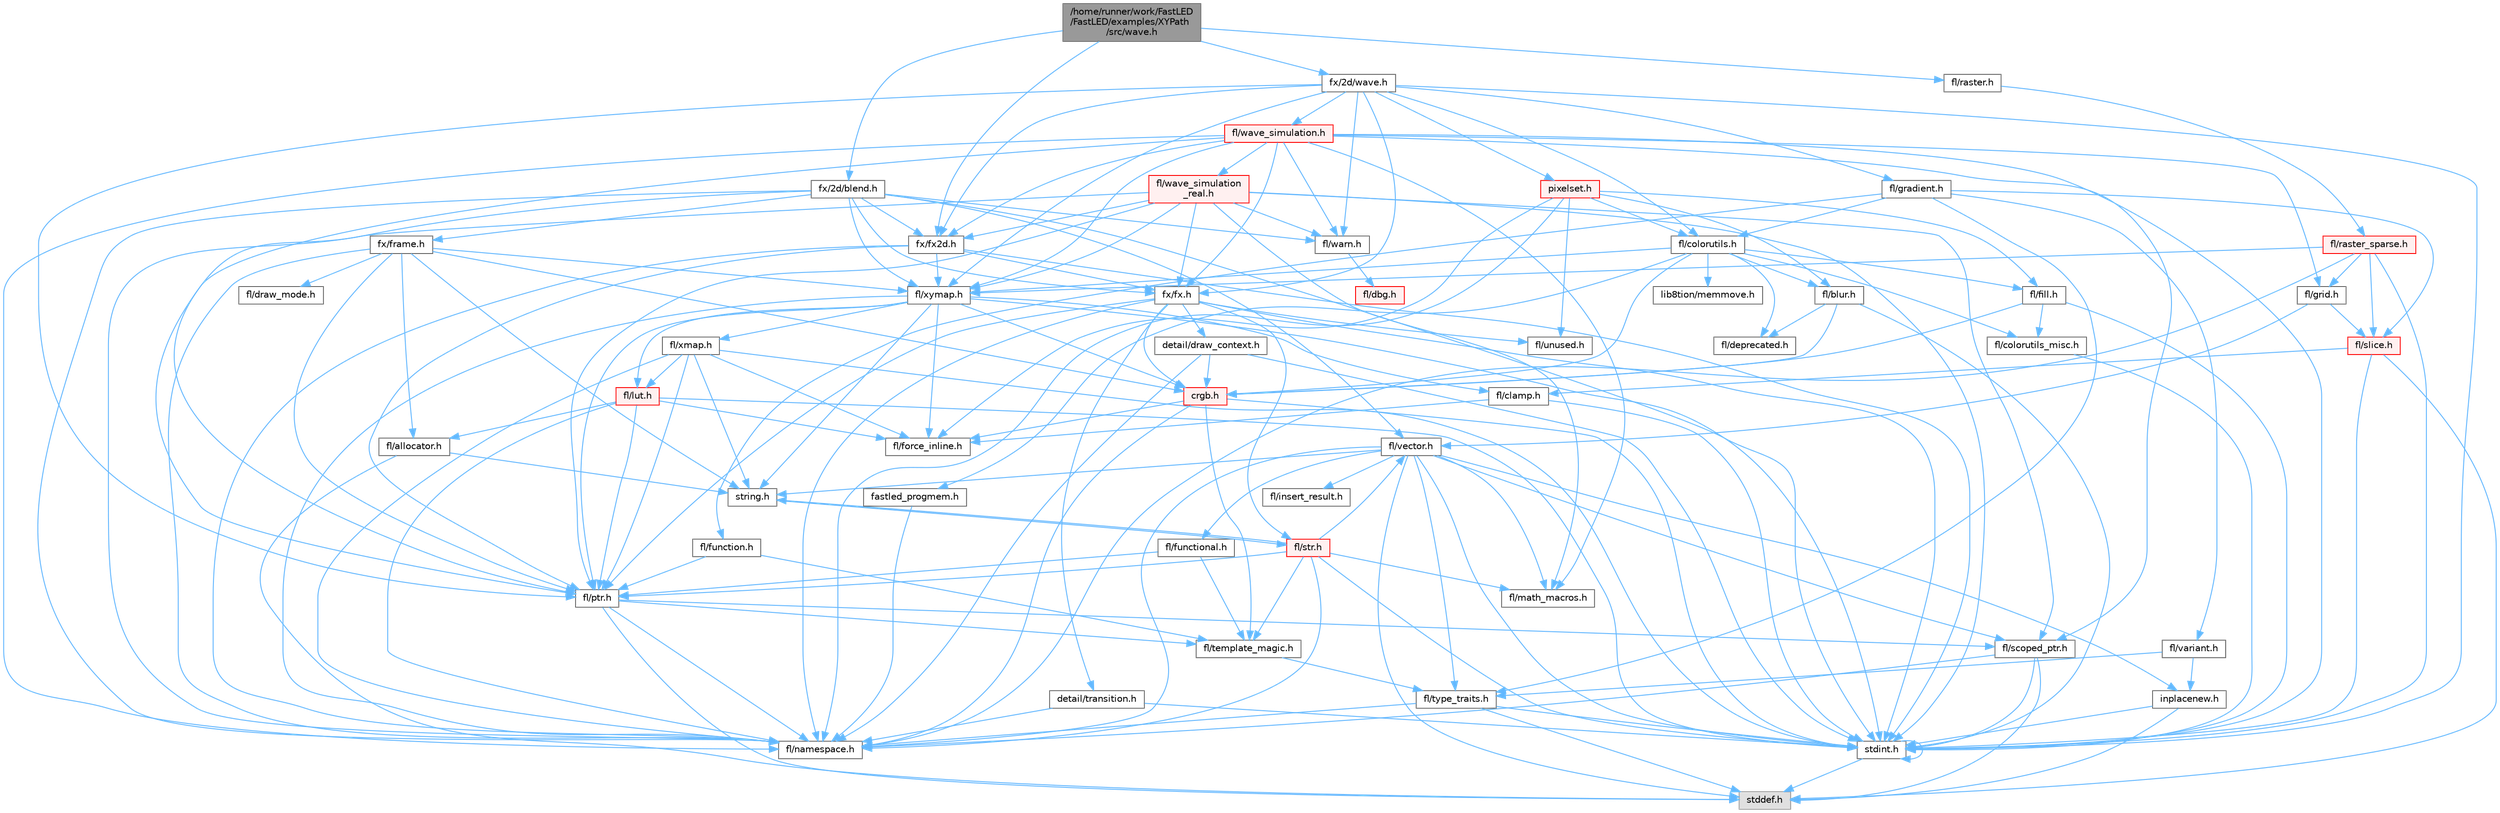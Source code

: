 digraph "/home/runner/work/FastLED/FastLED/examples/XYPath/src/wave.h"
{
 // INTERACTIVE_SVG=YES
 // LATEX_PDF_SIZE
  bgcolor="transparent";
  edge [fontname=Helvetica,fontsize=10,labelfontname=Helvetica,labelfontsize=10];
  node [fontname=Helvetica,fontsize=10,shape=box,height=0.2,width=0.4];
  Node1 [id="Node000001",label="/home/runner/work/FastLED\l/FastLED/examples/XYPath\l/src/wave.h",height=0.2,width=0.4,color="gray40", fillcolor="grey60", style="filled", fontcolor="black",tooltip=" "];
  Node1 -> Node2 [id="edge1_Node000001_Node000002",color="steelblue1",style="solid",tooltip=" "];
  Node2 [id="Node000002",label="fx/2d/blend.h",height=0.2,width=0.4,color="grey40", fillcolor="white", style="filled",URL="$d8/d4e/blend_8h.html",tooltip=" "];
  Node2 -> Node3 [id="edge2_Node000002_Node000003",color="steelblue1",style="solid",tooltip=" "];
  Node3 [id="Node000003",label="stdint.h",height=0.2,width=0.4,color="grey40", fillcolor="white", style="filled",URL="$df/dd8/stdint_8h.html",tooltip=" "];
  Node3 -> Node4 [id="edge3_Node000003_Node000004",color="steelblue1",style="solid",tooltip=" "];
  Node4 [id="Node000004",label="stddef.h",height=0.2,width=0.4,color="grey60", fillcolor="#E0E0E0", style="filled",tooltip=" "];
  Node3 -> Node3 [id="edge4_Node000003_Node000003",color="steelblue1",style="solid",tooltip=" "];
  Node2 -> Node5 [id="edge5_Node000002_Node000005",color="steelblue1",style="solid",tooltip=" "];
  Node5 [id="Node000005",label="fl/namespace.h",height=0.2,width=0.4,color="grey40", fillcolor="white", style="filled",URL="$df/d2a/namespace_8h.html",tooltip="Implements the FastLED namespace macros."];
  Node2 -> Node6 [id="edge6_Node000002_Node000006",color="steelblue1",style="solid",tooltip=" "];
  Node6 [id="Node000006",label="fl/ptr.h",height=0.2,width=0.4,color="grey40", fillcolor="white", style="filled",URL="$dd/d98/ptr_8h.html",tooltip=" "];
  Node6 -> Node4 [id="edge7_Node000006_Node000004",color="steelblue1",style="solid",tooltip=" "];
  Node6 -> Node5 [id="edge8_Node000006_Node000005",color="steelblue1",style="solid",tooltip=" "];
  Node6 -> Node7 [id="edge9_Node000006_Node000007",color="steelblue1",style="solid",tooltip=" "];
  Node7 [id="Node000007",label="fl/scoped_ptr.h",height=0.2,width=0.4,color="grey40", fillcolor="white", style="filled",URL="$d0/d44/scoped__ptr_8h.html",tooltip=" "];
  Node7 -> Node4 [id="edge10_Node000007_Node000004",color="steelblue1",style="solid",tooltip=" "];
  Node7 -> Node3 [id="edge11_Node000007_Node000003",color="steelblue1",style="solid",tooltip=" "];
  Node7 -> Node5 [id="edge12_Node000007_Node000005",color="steelblue1",style="solid",tooltip=" "];
  Node6 -> Node8 [id="edge13_Node000006_Node000008",color="steelblue1",style="solid",tooltip=" "];
  Node8 [id="Node000008",label="fl/template_magic.h",height=0.2,width=0.4,color="grey40", fillcolor="white", style="filled",URL="$d8/d0c/template__magic_8h.html",tooltip=" "];
  Node8 -> Node9 [id="edge14_Node000008_Node000009",color="steelblue1",style="solid",tooltip=" "];
  Node9 [id="Node000009",label="fl/type_traits.h",height=0.2,width=0.4,color="grey40", fillcolor="white", style="filled",URL="$df/d63/type__traits_8h.html",tooltip=" "];
  Node9 -> Node4 [id="edge15_Node000009_Node000004",color="steelblue1",style="solid",tooltip=" "];
  Node9 -> Node3 [id="edge16_Node000009_Node000003",color="steelblue1",style="solid",tooltip=" "];
  Node9 -> Node5 [id="edge17_Node000009_Node000005",color="steelblue1",style="solid",tooltip=" "];
  Node2 -> Node10 [id="edge18_Node000002_Node000010",color="steelblue1",style="solid",tooltip=" "];
  Node10 [id="Node000010",label="fl/vector.h",height=0.2,width=0.4,color="grey40", fillcolor="white", style="filled",URL="$d6/d68/vector_8h.html",tooltip=" "];
  Node10 -> Node4 [id="edge19_Node000010_Node000004",color="steelblue1",style="solid",tooltip=" "];
  Node10 -> Node3 [id="edge20_Node000010_Node000003",color="steelblue1",style="solid",tooltip=" "];
  Node10 -> Node11 [id="edge21_Node000010_Node000011",color="steelblue1",style="solid",tooltip=" "];
  Node11 [id="Node000011",label="string.h",height=0.2,width=0.4,color="grey40", fillcolor="white", style="filled",URL="$da/d66/string_8h.html",tooltip=" "];
  Node11 -> Node12 [id="edge22_Node000011_Node000012",color="steelblue1",style="solid",tooltip=" "];
  Node12 [id="Node000012",label="fl/str.h",height=0.2,width=0.4,color="red", fillcolor="#FFF0F0", style="filled",URL="$d1/d93/str_8h.html",tooltip=" "];
  Node12 -> Node3 [id="edge23_Node000012_Node000003",color="steelblue1",style="solid",tooltip=" "];
  Node12 -> Node11 [id="edge24_Node000012_Node000011",color="steelblue1",style="solid",tooltip=" "];
  Node12 -> Node18 [id="edge25_Node000012_Node000018",color="steelblue1",style="solid",tooltip=" "];
  Node18 [id="Node000018",label="fl/math_macros.h",height=0.2,width=0.4,color="grey40", fillcolor="white", style="filled",URL="$d8/db8/math__macros_8h.html",tooltip=" "];
  Node12 -> Node5 [id="edge26_Node000012_Node000005",color="steelblue1",style="solid",tooltip=" "];
  Node12 -> Node6 [id="edge27_Node000012_Node000006",color="steelblue1",style="solid",tooltip=" "];
  Node12 -> Node8 [id="edge28_Node000012_Node000008",color="steelblue1",style="solid",tooltip=" "];
  Node12 -> Node10 [id="edge29_Node000012_Node000010",color="steelblue1",style="solid",tooltip=" "];
  Node10 -> Node19 [id="edge30_Node000010_Node000019",color="steelblue1",style="solid",tooltip=" "];
  Node19 [id="Node000019",label="fl/functional.h",height=0.2,width=0.4,color="grey40", fillcolor="white", style="filled",URL="$d8/dea/functional_8h.html",tooltip=" "];
  Node19 -> Node6 [id="edge31_Node000019_Node000006",color="steelblue1",style="solid",tooltip=" "];
  Node19 -> Node8 [id="edge32_Node000019_Node000008",color="steelblue1",style="solid",tooltip=" "];
  Node10 -> Node20 [id="edge33_Node000010_Node000020",color="steelblue1",style="solid",tooltip=" "];
  Node20 [id="Node000020",label="fl/insert_result.h",height=0.2,width=0.4,color="grey40", fillcolor="white", style="filled",URL="$d1/d22/insert__result_8h.html",tooltip=" "];
  Node10 -> Node18 [id="edge34_Node000010_Node000018",color="steelblue1",style="solid",tooltip=" "];
  Node10 -> Node5 [id="edge35_Node000010_Node000005",color="steelblue1",style="solid",tooltip=" "];
  Node10 -> Node7 [id="edge36_Node000010_Node000007",color="steelblue1",style="solid",tooltip=" "];
  Node10 -> Node9 [id="edge37_Node000010_Node000009",color="steelblue1",style="solid",tooltip=" "];
  Node10 -> Node21 [id="edge38_Node000010_Node000021",color="steelblue1",style="solid",tooltip=" "];
  Node21 [id="Node000021",label="inplacenew.h",height=0.2,width=0.4,color="grey40", fillcolor="white", style="filled",URL="$db/d36/inplacenew_8h.html",tooltip=" "];
  Node21 -> Node4 [id="edge39_Node000021_Node000004",color="steelblue1",style="solid",tooltip=" "];
  Node21 -> Node3 [id="edge40_Node000021_Node000003",color="steelblue1",style="solid",tooltip=" "];
  Node2 -> Node22 [id="edge41_Node000002_Node000022",color="steelblue1",style="solid",tooltip=" "];
  Node22 [id="Node000022",label="fl/warn.h",height=0.2,width=0.4,color="grey40", fillcolor="white", style="filled",URL="$de/d77/warn_8h.html",tooltip=" "];
  Node22 -> Node23 [id="edge42_Node000022_Node000023",color="steelblue1",style="solid",tooltip=" "];
  Node23 [id="Node000023",label="fl/dbg.h",height=0.2,width=0.4,color="red", fillcolor="#FFF0F0", style="filled",URL="$d6/d01/dbg_8h.html",tooltip=" "];
  Node2 -> Node29 [id="edge43_Node000002_Node000029",color="steelblue1",style="solid",tooltip=" "];
  Node29 [id="Node000029",label="fl/xymap.h",height=0.2,width=0.4,color="grey40", fillcolor="white", style="filled",URL="$da/d61/xymap_8h.html",tooltip=" "];
  Node29 -> Node3 [id="edge44_Node000029_Node000003",color="steelblue1",style="solid",tooltip=" "];
  Node29 -> Node11 [id="edge45_Node000029_Node000011",color="steelblue1",style="solid",tooltip=" "];
  Node29 -> Node25 [id="edge46_Node000029_Node000025",color="steelblue1",style="solid",tooltip=" "];
  Node25 [id="Node000025",label="crgb.h",height=0.2,width=0.4,color="red", fillcolor="#FFF0F0", style="filled",URL="$db/dd1/crgb_8h.html",tooltip="Defines the red, green, and blue (RGB) pixel struct."];
  Node25 -> Node3 [id="edge47_Node000025_Node000003",color="steelblue1",style="solid",tooltip=" "];
  Node25 -> Node5 [id="edge48_Node000025_Node000005",color="steelblue1",style="solid",tooltip=" "];
  Node25 -> Node16 [id="edge49_Node000025_Node000016",color="steelblue1",style="solid",tooltip=" "];
  Node16 [id="Node000016",label="fl/force_inline.h",height=0.2,width=0.4,color="grey40", fillcolor="white", style="filled",URL="$d4/d64/force__inline_8h.html",tooltip=" "];
  Node25 -> Node8 [id="edge50_Node000025_Node000008",color="steelblue1",style="solid",tooltip=" "];
  Node29 -> Node15 [id="edge51_Node000029_Node000015",color="steelblue1",style="solid",tooltip=" "];
  Node15 [id="Node000015",label="fl/clamp.h",height=0.2,width=0.4,color="grey40", fillcolor="white", style="filled",URL="$d6/dd3/clamp_8h.html",tooltip=" "];
  Node15 -> Node3 [id="edge52_Node000015_Node000003",color="steelblue1",style="solid",tooltip=" "];
  Node15 -> Node16 [id="edge53_Node000015_Node000016",color="steelblue1",style="solid",tooltip=" "];
  Node29 -> Node16 [id="edge54_Node000029_Node000016",color="steelblue1",style="solid",tooltip=" "];
  Node29 -> Node30 [id="edge55_Node000029_Node000030",color="steelblue1",style="solid",tooltip=" "];
  Node30 [id="Node000030",label="fl/lut.h",height=0.2,width=0.4,color="red", fillcolor="#FFF0F0", style="filled",URL="$db/d54/lut_8h.html",tooltip=" "];
  Node30 -> Node31 [id="edge56_Node000030_Node000031",color="steelblue1",style="solid",tooltip=" "];
  Node31 [id="Node000031",label="fl/allocator.h",height=0.2,width=0.4,color="grey40", fillcolor="white", style="filled",URL="$da/da9/allocator_8h.html",tooltip=" "];
  Node31 -> Node4 [id="edge57_Node000031_Node000004",color="steelblue1",style="solid",tooltip=" "];
  Node31 -> Node11 [id="edge58_Node000031_Node000011",color="steelblue1",style="solid",tooltip=" "];
  Node30 -> Node16 [id="edge59_Node000030_Node000016",color="steelblue1",style="solid",tooltip=" "];
  Node30 -> Node6 [id="edge60_Node000030_Node000006",color="steelblue1",style="solid",tooltip=" "];
  Node30 -> Node3 [id="edge61_Node000030_Node000003",color="steelblue1",style="solid",tooltip=" "];
  Node30 -> Node5 [id="edge62_Node000030_Node000005",color="steelblue1",style="solid",tooltip=" "];
  Node29 -> Node5 [id="edge63_Node000029_Node000005",color="steelblue1",style="solid",tooltip=" "];
  Node29 -> Node6 [id="edge64_Node000029_Node000006",color="steelblue1",style="solid",tooltip=" "];
  Node29 -> Node32 [id="edge65_Node000029_Node000032",color="steelblue1",style="solid",tooltip=" "];
  Node32 [id="Node000032",label="fl/xmap.h",height=0.2,width=0.4,color="grey40", fillcolor="white", style="filled",URL="$dd/dcc/xmap_8h.html",tooltip=" "];
  Node32 -> Node3 [id="edge66_Node000032_Node000003",color="steelblue1",style="solid",tooltip=" "];
  Node32 -> Node11 [id="edge67_Node000032_Node000011",color="steelblue1",style="solid",tooltip=" "];
  Node32 -> Node16 [id="edge68_Node000032_Node000016",color="steelblue1",style="solid",tooltip=" "];
  Node32 -> Node30 [id="edge69_Node000032_Node000030",color="steelblue1",style="solid",tooltip=" "];
  Node32 -> Node6 [id="edge70_Node000032_Node000006",color="steelblue1",style="solid",tooltip=" "];
  Node32 -> Node5 [id="edge71_Node000032_Node000005",color="steelblue1",style="solid",tooltip=" "];
  Node2 -> Node33 [id="edge72_Node000002_Node000033",color="steelblue1",style="solid",tooltip=" "];
  Node33 [id="Node000033",label="fx/frame.h",height=0.2,width=0.4,color="grey40", fillcolor="white", style="filled",URL="$df/d7d/frame_8h.html",tooltip=" "];
  Node33 -> Node11 [id="edge73_Node000033_Node000011",color="steelblue1",style="solid",tooltip=" "];
  Node33 -> Node25 [id="edge74_Node000033_Node000025",color="steelblue1",style="solid",tooltip=" "];
  Node33 -> Node5 [id="edge75_Node000033_Node000005",color="steelblue1",style="solid",tooltip=" "];
  Node33 -> Node6 [id="edge76_Node000033_Node000006",color="steelblue1",style="solid",tooltip=" "];
  Node33 -> Node29 [id="edge77_Node000033_Node000029",color="steelblue1",style="solid",tooltip=" "];
  Node33 -> Node31 [id="edge78_Node000033_Node000031",color="steelblue1",style="solid",tooltip=" "];
  Node33 -> Node34 [id="edge79_Node000033_Node000034",color="steelblue1",style="solid",tooltip=" "];
  Node34 [id="Node000034",label="fl/draw_mode.h",height=0.2,width=0.4,color="grey40", fillcolor="white", style="filled",URL="$d9/d35/draw__mode_8h.html",tooltip=" "];
  Node2 -> Node35 [id="edge80_Node000002_Node000035",color="steelblue1",style="solid",tooltip=" "];
  Node35 [id="Node000035",label="fx/fx.h",height=0.2,width=0.4,color="grey40", fillcolor="white", style="filled",URL="$df/d44/src_2fx_2fx_8h.html",tooltip=" "];
  Node35 -> Node3 [id="edge81_Node000035_Node000003",color="steelblue1",style="solid",tooltip=" "];
  Node35 -> Node25 [id="edge82_Node000035_Node000025",color="steelblue1",style="solid",tooltip=" "];
  Node35 -> Node36 [id="edge83_Node000035_Node000036",color="steelblue1",style="solid",tooltip=" "];
  Node36 [id="Node000036",label="detail/draw_context.h",height=0.2,width=0.4,color="grey40", fillcolor="white", style="filled",URL="$db/ded/draw__context_8h.html",tooltip=" "];
  Node36 -> Node25 [id="edge84_Node000036_Node000025",color="steelblue1",style="solid",tooltip=" "];
  Node36 -> Node5 [id="edge85_Node000036_Node000005",color="steelblue1",style="solid",tooltip=" "];
  Node36 -> Node3 [id="edge86_Node000036_Node000003",color="steelblue1",style="solid",tooltip=" "];
  Node35 -> Node37 [id="edge87_Node000035_Node000037",color="steelblue1",style="solid",tooltip=" "];
  Node37 [id="Node000037",label="detail/transition.h",height=0.2,width=0.4,color="grey40", fillcolor="white", style="filled",URL="$d7/df7/transition_8h.html",tooltip=" "];
  Node37 -> Node5 [id="edge88_Node000037_Node000005",color="steelblue1",style="solid",tooltip=" "];
  Node37 -> Node3 [id="edge89_Node000037_Node000003",color="steelblue1",style="solid",tooltip=" "];
  Node35 -> Node5 [id="edge90_Node000035_Node000005",color="steelblue1",style="solid",tooltip=" "];
  Node35 -> Node6 [id="edge91_Node000035_Node000006",color="steelblue1",style="solid",tooltip=" "];
  Node35 -> Node12 [id="edge92_Node000035_Node000012",color="steelblue1",style="solid",tooltip=" "];
  Node35 -> Node38 [id="edge93_Node000035_Node000038",color="steelblue1",style="solid",tooltip=" "];
  Node38 [id="Node000038",label="fl/unused.h",height=0.2,width=0.4,color="grey40", fillcolor="white", style="filled",URL="$d8/d4b/unused_8h.html",tooltip=" "];
  Node2 -> Node39 [id="edge94_Node000002_Node000039",color="steelblue1",style="solid",tooltip=" "];
  Node39 [id="Node000039",label="fx/fx2d.h",height=0.2,width=0.4,color="grey40", fillcolor="white", style="filled",URL="$d9/d43/fx2d_8h.html",tooltip=" "];
  Node39 -> Node3 [id="edge95_Node000039_Node000003",color="steelblue1",style="solid",tooltip=" "];
  Node39 -> Node5 [id="edge96_Node000039_Node000005",color="steelblue1",style="solid",tooltip=" "];
  Node39 -> Node6 [id="edge97_Node000039_Node000006",color="steelblue1",style="solid",tooltip=" "];
  Node39 -> Node29 [id="edge98_Node000039_Node000029",color="steelblue1",style="solid",tooltip=" "];
  Node39 -> Node35 [id="edge99_Node000039_Node000035",color="steelblue1",style="solid",tooltip=" "];
  Node1 -> Node40 [id="edge100_Node000001_Node000040",color="steelblue1",style="solid",tooltip=" "];
  Node40 [id="Node000040",label="fx/2d/wave.h",height=0.2,width=0.4,color="grey40", fillcolor="white", style="filled",URL="$de/de9/src_2fx_22d_2wave_8h.html",tooltip=" "];
  Node40 -> Node3 [id="edge101_Node000040_Node000003",color="steelblue1",style="solid",tooltip=" "];
  Node40 -> Node22 [id="edge102_Node000040_Node000022",color="steelblue1",style="solid",tooltip=" "];
  Node40 -> Node41 [id="edge103_Node000040_Node000041",color="steelblue1",style="solid",tooltip=" "];
  Node41 [id="Node000041",label="fl/colorutils.h",height=0.2,width=0.4,color="grey40", fillcolor="white", style="filled",URL="$d7/df9/fl_2colorutils_8h.html",tooltip="Utility functions for color fill, palettes, blending, and more."];
  Node41 -> Node25 [id="edge104_Node000041_Node000025",color="steelblue1",style="solid",tooltip=" "];
  Node41 -> Node42 [id="edge105_Node000041_Node000042",color="steelblue1",style="solid",tooltip=" "];
  Node42 [id="Node000042",label="fastled_progmem.h",height=0.2,width=0.4,color="grey40", fillcolor="white", style="filled",URL="$df/dab/fastled__progmem_8h.html",tooltip="Wrapper definitions to allow seamless use of PROGMEM in environments that have it."];
  Node42 -> Node5 [id="edge106_Node000042_Node000005",color="steelblue1",style="solid",tooltip=" "];
  Node41 -> Node43 [id="edge107_Node000041_Node000043",color="steelblue1",style="solid",tooltip=" "];
  Node43 [id="Node000043",label="fl/blur.h",height=0.2,width=0.4,color="grey40", fillcolor="white", style="filled",URL="$d4/df5/blur_8h.html",tooltip=" "];
  Node43 -> Node3 [id="edge108_Node000043_Node000003",color="steelblue1",style="solid",tooltip=" "];
  Node43 -> Node25 [id="edge109_Node000043_Node000025",color="steelblue1",style="solid",tooltip=" "];
  Node43 -> Node44 [id="edge110_Node000043_Node000044",color="steelblue1",style="solid",tooltip=" "];
  Node44 [id="Node000044",label="fl/deprecated.h",height=0.2,width=0.4,color="grey40", fillcolor="white", style="filled",URL="$d4/dce/deprecated_8h.html",tooltip=" "];
  Node41 -> Node45 [id="edge111_Node000041_Node000045",color="steelblue1",style="solid",tooltip=" "];
  Node45 [id="Node000045",label="fl/colorutils_misc.h",height=0.2,width=0.4,color="grey40", fillcolor="white", style="filled",URL="$dd/db2/colorutils__misc_8h.html",tooltip=" "];
  Node45 -> Node3 [id="edge112_Node000045_Node000003",color="steelblue1",style="solid",tooltip=" "];
  Node41 -> Node44 [id="edge113_Node000041_Node000044",color="steelblue1",style="solid",tooltip=" "];
  Node41 -> Node46 [id="edge114_Node000041_Node000046",color="steelblue1",style="solid",tooltip=" "];
  Node46 [id="Node000046",label="fl/fill.h",height=0.2,width=0.4,color="grey40", fillcolor="white", style="filled",URL="$d2/d78/fill_8h.html",tooltip=" "];
  Node46 -> Node25 [id="edge115_Node000046_Node000025",color="steelblue1",style="solid",tooltip=" "];
  Node46 -> Node45 [id="edge116_Node000046_Node000045",color="steelblue1",style="solid",tooltip=" "];
  Node46 -> Node3 [id="edge117_Node000046_Node000003",color="steelblue1",style="solid",tooltip=" "];
  Node41 -> Node29 [id="edge118_Node000041_Node000029",color="steelblue1",style="solid",tooltip=" "];
  Node41 -> Node47 [id="edge119_Node000041_Node000047",color="steelblue1",style="solid",tooltip=" "];
  Node47 [id="Node000047",label="lib8tion/memmove.h",height=0.2,width=0.4,color="grey40", fillcolor="white", style="filled",URL="$d9/d72/memmove_8h.html",tooltip=" "];
  Node40 -> Node48 [id="edge120_Node000040_Node000048",color="steelblue1",style="solid",tooltip=" "];
  Node48 [id="Node000048",label="fl/gradient.h",height=0.2,width=0.4,color="grey40", fillcolor="white", style="filled",URL="$db/dfe/gradient_8h.html",tooltip=" "];
  Node48 -> Node41 [id="edge121_Node000048_Node000041",color="steelblue1",style="solid",tooltip=" "];
  Node48 -> Node49 [id="edge122_Node000048_Node000049",color="steelblue1",style="solid",tooltip=" "];
  Node49 [id="Node000049",label="fl/function.h",height=0.2,width=0.4,color="grey40", fillcolor="white", style="filled",URL="$dd/d67/function_8h.html",tooltip=" "];
  Node49 -> Node6 [id="edge123_Node000049_Node000006",color="steelblue1",style="solid",tooltip=" "];
  Node49 -> Node8 [id="edge124_Node000049_Node000008",color="steelblue1",style="solid",tooltip=" "];
  Node48 -> Node50 [id="edge125_Node000048_Node000050",color="steelblue1",style="solid",tooltip=" "];
  Node50 [id="Node000050",label="fl/slice.h",height=0.2,width=0.4,color="red", fillcolor="#FFF0F0", style="filled",URL="$d0/d48/slice_8h.html",tooltip=" "];
  Node50 -> Node4 [id="edge126_Node000050_Node000004",color="steelblue1",style="solid",tooltip=" "];
  Node50 -> Node3 [id="edge127_Node000050_Node000003",color="steelblue1",style="solid",tooltip=" "];
  Node50 -> Node15 [id="edge128_Node000050_Node000015",color="steelblue1",style="solid",tooltip=" "];
  Node48 -> Node9 [id="edge129_Node000048_Node000009",color="steelblue1",style="solid",tooltip=" "];
  Node48 -> Node51 [id="edge130_Node000048_Node000051",color="steelblue1",style="solid",tooltip=" "];
  Node51 [id="Node000051",label="fl/variant.h",height=0.2,width=0.4,color="grey40", fillcolor="white", style="filled",URL="$d6/d10/variant_8h.html",tooltip=" "];
  Node51 -> Node21 [id="edge131_Node000051_Node000021",color="steelblue1",style="solid",tooltip=" "];
  Node51 -> Node9 [id="edge132_Node000051_Node000009",color="steelblue1",style="solid",tooltip=" "];
  Node40 -> Node6 [id="edge133_Node000040_Node000006",color="steelblue1",style="solid",tooltip=" "];
  Node40 -> Node52 [id="edge134_Node000040_Node000052",color="steelblue1",style="solid",tooltip=" "];
  Node52 [id="Node000052",label="fl/wave_simulation.h",height=0.2,width=0.4,color="red", fillcolor="#FFF0F0", style="filled",URL="$dc/d36/wave__simulation_8h.html",tooltip=" "];
  Node52 -> Node3 [id="edge135_Node000052_Node000003",color="steelblue1",style="solid",tooltip=" "];
  Node52 -> Node18 [id="edge136_Node000052_Node000018",color="steelblue1",style="solid",tooltip=" "];
  Node52 -> Node5 [id="edge137_Node000052_Node000005",color="steelblue1",style="solid",tooltip=" "];
  Node52 -> Node7 [id="edge138_Node000052_Node000007",color="steelblue1",style="solid",tooltip=" "];
  Node52 -> Node22 [id="edge139_Node000052_Node000022",color="steelblue1",style="solid",tooltip=" "];
  Node52 -> Node53 [id="edge140_Node000052_Node000053",color="steelblue1",style="solid",tooltip=" "];
  Node53 [id="Node000053",label="fl/wave_simulation\l_real.h",height=0.2,width=0.4,color="red", fillcolor="#FFF0F0", style="filled",URL="$dd/d8e/wave__simulation__real_8h.html",tooltip=" "];
  Node53 -> Node3 [id="edge141_Node000053_Node000003",color="steelblue1",style="solid",tooltip=" "];
  Node53 -> Node18 [id="edge142_Node000053_Node000018",color="steelblue1",style="solid",tooltip=" "];
  Node53 -> Node5 [id="edge143_Node000053_Node000005",color="steelblue1",style="solid",tooltip=" "];
  Node53 -> Node7 [id="edge144_Node000053_Node000007",color="steelblue1",style="solid",tooltip=" "];
  Node53 -> Node22 [id="edge145_Node000053_Node000022",color="steelblue1",style="solid",tooltip=" "];
  Node53 -> Node6 [id="edge146_Node000053_Node000006",color="steelblue1",style="solid",tooltip=" "];
  Node53 -> Node29 [id="edge147_Node000053_Node000029",color="steelblue1",style="solid",tooltip=" "];
  Node53 -> Node35 [id="edge148_Node000053_Node000035",color="steelblue1",style="solid",tooltip=" "];
  Node53 -> Node39 [id="edge149_Node000053_Node000039",color="steelblue1",style="solid",tooltip=" "];
  Node52 -> Node55 [id="edge150_Node000052_Node000055",color="steelblue1",style="solid",tooltip=" "];
  Node55 [id="Node000055",label="fl/grid.h",height=0.2,width=0.4,color="grey40", fillcolor="white", style="filled",URL="$da/d15/grid_8h.html",tooltip=" "];
  Node55 -> Node50 [id="edge151_Node000055_Node000050",color="steelblue1",style="solid",tooltip=" "];
  Node55 -> Node10 [id="edge152_Node000055_Node000010",color="steelblue1",style="solid",tooltip=" "];
  Node52 -> Node6 [id="edge153_Node000052_Node000006",color="steelblue1",style="solid",tooltip=" "];
  Node52 -> Node29 [id="edge154_Node000052_Node000029",color="steelblue1",style="solid",tooltip=" "];
  Node52 -> Node35 [id="edge155_Node000052_Node000035",color="steelblue1",style="solid",tooltip=" "];
  Node52 -> Node39 [id="edge156_Node000052_Node000039",color="steelblue1",style="solid",tooltip=" "];
  Node40 -> Node29 [id="edge157_Node000040_Node000029",color="steelblue1",style="solid",tooltip=" "];
  Node40 -> Node35 [id="edge158_Node000040_Node000035",color="steelblue1",style="solid",tooltip=" "];
  Node40 -> Node39 [id="edge159_Node000040_Node000039",color="steelblue1",style="solid",tooltip=" "];
  Node40 -> Node56 [id="edge160_Node000040_Node000056",color="steelblue1",style="solid",tooltip=" "];
  Node56 [id="Node000056",label="pixelset.h",height=0.2,width=0.4,color="red", fillcolor="#FFF0F0", style="filled",URL="$d4/d46/pixelset_8h.html",tooltip="Declares classes for managing logical groups of LEDs."];
  Node56 -> Node16 [id="edge161_Node000056_Node000016",color="steelblue1",style="solid",tooltip=" "];
  Node56 -> Node5 [id="edge162_Node000056_Node000005",color="steelblue1",style="solid",tooltip=" "];
  Node56 -> Node38 [id="edge163_Node000056_Node000038",color="steelblue1",style="solid",tooltip=" "];
  Node56 -> Node41 [id="edge164_Node000056_Node000041",color="steelblue1",style="solid",tooltip=" "];
  Node56 -> Node46 [id="edge165_Node000056_Node000046",color="steelblue1",style="solid",tooltip=" "];
  Node56 -> Node43 [id="edge166_Node000056_Node000043",color="steelblue1",style="solid",tooltip=" "];
  Node1 -> Node39 [id="edge167_Node000001_Node000039",color="steelblue1",style="solid",tooltip=" "];
  Node1 -> Node111 [id="edge168_Node000001_Node000111",color="steelblue1",style="solid",tooltip=" "];
  Node111 [id="Node000111",label="fl/raster.h",height=0.2,width=0.4,color="grey40", fillcolor="white", style="filled",URL="$d1/d1e/raster_8h.html",tooltip=" "];
  Node111 -> Node112 [id="edge169_Node000111_Node000112",color="steelblue1",style="solid",tooltip=" "];
  Node112 [id="Node000112",label="fl/raster_sparse.h",height=0.2,width=0.4,color="red", fillcolor="#FFF0F0", style="filled",URL="$d4/df9/raster__sparse_8h.html",tooltip=" "];
  Node112 -> Node3 [id="edge170_Node000112_Node000003",color="steelblue1",style="solid",tooltip=" "];
  Node112 -> Node55 [id="edge171_Node000112_Node000055",color="steelblue1",style="solid",tooltip=" "];
  Node112 -> Node5 [id="edge172_Node000112_Node000005",color="steelblue1",style="solid",tooltip=" "];
  Node112 -> Node50 [id="edge173_Node000112_Node000050",color="steelblue1",style="solid",tooltip=" "];
  Node112 -> Node29 [id="edge174_Node000112_Node000029",color="steelblue1",style="solid",tooltip=" "];
}

